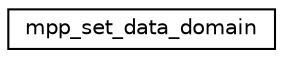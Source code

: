 digraph "Graphical Class Hierarchy"
{
 // INTERACTIVE_SVG=YES
 // LATEX_PDF_SIZE
  edge [fontname="Helvetica",fontsize="10",labelfontname="Helvetica",labelfontsize="10"];
  node [fontname="Helvetica",fontsize="10",shape=record];
  rankdir="LR";
  Node0 [label="mpp_set_data_domain",height=0.2,width=0.4,color="black", fillcolor="white", style="filled",URL="$interfacempp__domains__mod_1_1mpp__set__data__domain.html",tooltip="These routines set the axis specifications associated with the data domains. The domain is a derived ..."];
}
